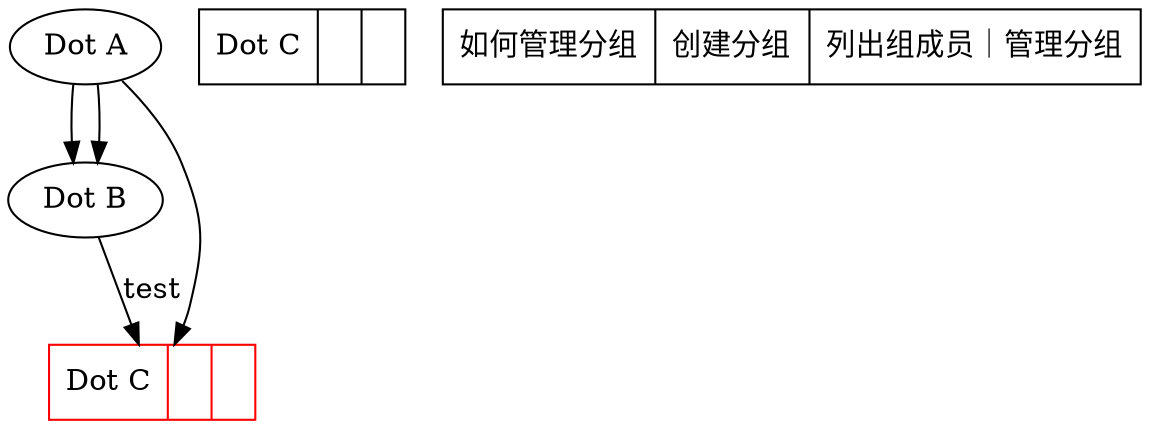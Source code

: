// The Test Table
digraph {
	A [label="Dot A"]
	B [label="Dot B"]
	C [label="<f0>Dot C|<f1>|" color=red rankdir="" shape=record]
	D [label="<f2>Dot C|<f3>|" color="" rankdir="" shape=record]
	"管理分组" [label="<f2>如何管理分组|创建分组|列出组成员｜管理分组" color="" rankdir="" shape=record]
	A -> B
	A -> C
	A -> B
	B -> C [label=test]
}
